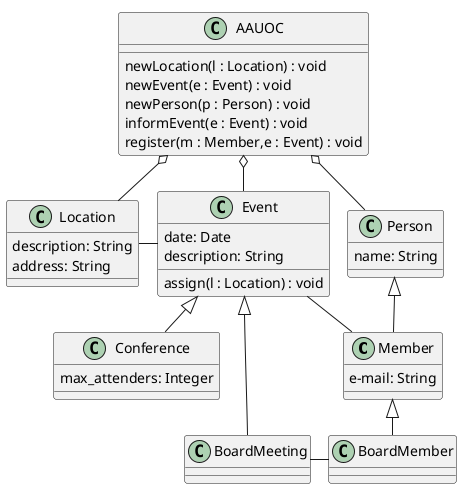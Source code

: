 @startuml

!pragma layout smetana

class Member{
e-mail: String
}

class BoardMember

class Event{
date: Date
description: String
assign(l : Location) : void
}

class Conference{
max_attenders: Integer
}

class BoardMeeting

class Location{
description: String
address: String
}

class Person{
name: String
}

class AAUOC{
newLocation(l : Location) : void
newEvent(e : Event) : void
newPerson(p : Person) : void
informEvent(e : Event) : void
register(m : Member,e : Event) : void
}

Event <|-- Conference
Event <|-- BoardMeeting

Person <|-- Member
Member <|-- BoardMember

Location - Event

AAUOC o-- Location
AAUOC o-- Event
AAUOC o-- Person

BoardMeeting - BoardMember

Event - Member

@enduml